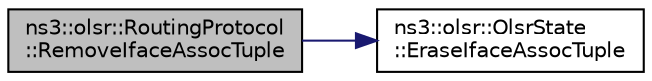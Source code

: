 digraph "ns3::olsr::RoutingProtocol::RemoveIfaceAssocTuple"
{
 // LATEX_PDF_SIZE
  edge [fontname="Helvetica",fontsize="10",labelfontname="Helvetica",labelfontsize="10"];
  node [fontname="Helvetica",fontsize="10",shape=record];
  rankdir="LR";
  Node1 [label="ns3::olsr::RoutingProtocol\l::RemoveIfaceAssocTuple",height=0.2,width=0.4,color="black", fillcolor="grey75", style="filled", fontcolor="black",tooltip="Removed an interface association tuple to the Interface Association Set."];
  Node1 -> Node2 [color="midnightblue",fontsize="10",style="solid",fontname="Helvetica"];
  Node2 [label="ns3::olsr::OlsrState\l::EraseIfaceAssocTuple",height=0.2,width=0.4,color="black", fillcolor="white", style="filled",URL="$classns3_1_1olsr_1_1_olsr_state.html#a16dc218c6ffe6aed37c5ddfb9d941970",tooltip="Erases a interface association tuple."];
}
